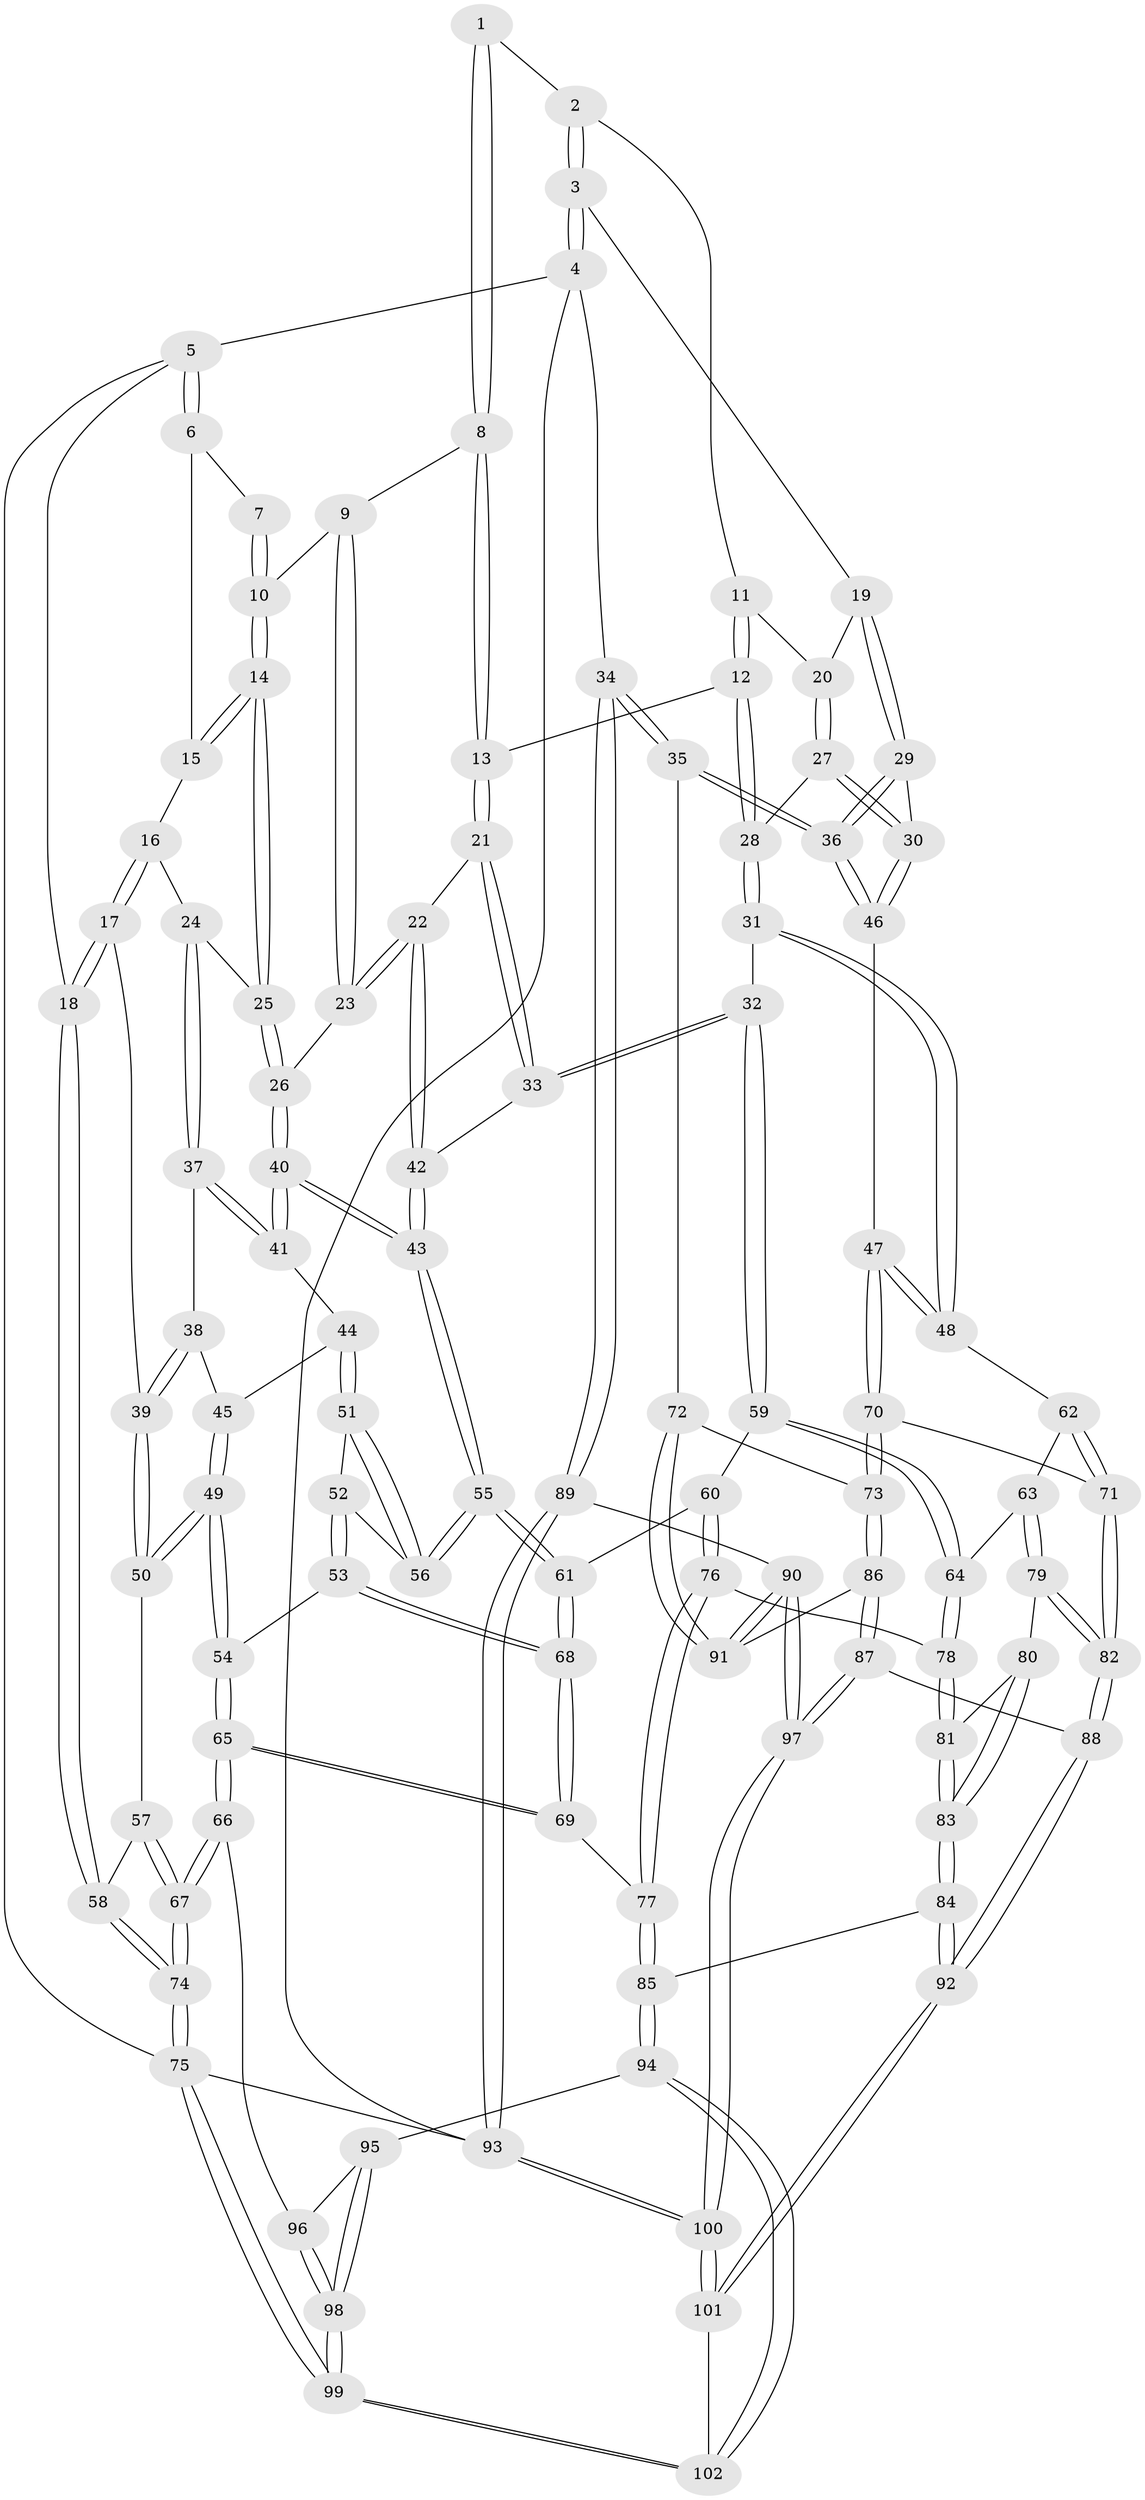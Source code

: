 // Generated by graph-tools (version 1.1) at 2025/11/02/21/25 10:11:13]
// undirected, 102 vertices, 252 edges
graph export_dot {
graph [start="1"]
  node [color=gray90,style=filled];
  1 [pos="+0.4221586735214125+0"];
  2 [pos="+0.8297336055805721+0"];
  3 [pos="+1+0"];
  4 [pos="+1+0"];
  5 [pos="+0+0"];
  6 [pos="+0+0"];
  7 [pos="+0.24360427277558544+0"];
  8 [pos="+0.4150622117031881+0.06753212111500582"];
  9 [pos="+0.3823756964783957+0.0991571827261053"];
  10 [pos="+0.27805162707602027+0.13915699349822364"];
  11 [pos="+0.6515744539539299+0.08429385657010284"];
  12 [pos="+0.5939265366639118+0.14326564277210174"];
  13 [pos="+0.5545940293539409+0.14903009761292974"];
  14 [pos="+0.2569096118067467+0.15320568024030712"];
  15 [pos="+0.06940384106185123+0"];
  16 [pos="+0.08390448640322704+0.1670361276593104"];
  17 [pos="+0+0.275711060276921"];
  18 [pos="+0+0.2608160599397639"];
  19 [pos="+0.958441803556242+0.011438568178039794"];
  20 [pos="+0.7603904611103038+0.20244171403998285"];
  21 [pos="+0.4809484081688174+0.2787148007454858"];
  22 [pos="+0.44115791503276247+0.267983548115907"];
  23 [pos="+0.4183449442530168+0.2575301673347348"];
  24 [pos="+0.234854173864856+0.20951195891265684"];
  25 [pos="+0.2404423035829008+0.20441188194566476"];
  26 [pos="+0.3477829510784409+0.27378298251722333"];
  27 [pos="+0.7510108624591197+0.29659566547360783"];
  28 [pos="+0.6514972329185279+0.25620891855211564"];
  29 [pos="+0.9141173688397809+0.18120464027885513"];
  30 [pos="+0.7532980136001923+0.2996913899353141"];
  31 [pos="+0.5391810217976687+0.36710885905499185"];
  32 [pos="+0.5295018679686091+0.3664992685304197"];
  33 [pos="+0.516481272183933+0.35411800527193354"];
  34 [pos="+1+0.4914941697287272"];
  35 [pos="+0.9630889302100741+0.4656570102626383"];
  36 [pos="+0.9458168557473987+0.45389081177915797"];
  37 [pos="+0.23315991832708816+0.2127981421911181"];
  38 [pos="+0.1927642709184782+0.28121771044018645"];
  39 [pos="+0.07511758024747518+0.31951746229834205"];
  40 [pos="+0.3371816882140613+0.3592951190217853"];
  41 [pos="+0.3127099953493674+0.35592347150322134"];
  42 [pos="+0.3593044477626321+0.3897840742221305"];
  43 [pos="+0.35805155474946054+0.3903164900979976"];
  44 [pos="+0.23667500733386046+0.356678635822368"];
  45 [pos="+0.22544985128101258+0.34791642847769466"];
  46 [pos="+0.7881167308157069+0.4060970715585609"];
  47 [pos="+0.7326841432091673+0.4363284651411111"];
  48 [pos="+0.5995584931624816+0.4041065985955202"];
  49 [pos="+0.14164425009866977+0.45606878131718015"];
  50 [pos="+0.0969161748288032+0.4303369323815171"];
  51 [pos="+0.24316399469862843+0.3816771973229206"];
  52 [pos="+0.2364543180014292+0.44517089147887834"];
  53 [pos="+0.1937787861188536+0.4806666094584194"];
  54 [pos="+0.15166954410641484+0.46809873024239695"];
  55 [pos="+0.34851914935399814+0.45299845808331185"];
  56 [pos="+0.33816315343759806+0.4503600337157303"];
  57 [pos="+0.08819919462868632+0.43616936498243886"];
  58 [pos="+0+0.4660286230144238"];
  59 [pos="+0.5253237662762918+0.37548469775520465"];
  60 [pos="+0.36681892623754647+0.4986856336476108"];
  61 [pos="+0.36500965768886967+0.4971758648351519"];
  62 [pos="+0.5758831109506274+0.5203015274710204"];
  63 [pos="+0.5124364281918536+0.5333247245127162"];
  64 [pos="+0.5019555417665722+0.5272723676773202"];
  65 [pos="+0.08042461030707014+0.6677671849970946"];
  66 [pos="+0.04349026807171687+0.6839312737844735"];
  67 [pos="+0+0.6780262004174192"];
  68 [pos="+0.23782819871684655+0.5370376366200313"];
  69 [pos="+0.21448611871962048+0.6535292261381856"];
  70 [pos="+0.6752725080435+0.5550268763702044"];
  71 [pos="+0.6695878530580989+0.5561633191845501"];
  72 [pos="+0.8981579316302667+0.550759180605753"];
  73 [pos="+0.7106825447409821+0.6130161098841552"];
  74 [pos="+0+0.7046187697729245"];
  75 [pos="+0+1"];
  76 [pos="+0.39303932130348174+0.538327069122052"];
  77 [pos="+0.26095618698328+0.6776396181612379"];
  78 [pos="+0.4025618760729145+0.5436582704583062"];
  79 [pos="+0.5466843342176829+0.6238205547665738"];
  80 [pos="+0.5156770871688605+0.6344750233947116"];
  81 [pos="+0.410356971782529+0.5701006372402704"];
  82 [pos="+0.5700381550328323+0.6376320084917658"];
  83 [pos="+0.42787519157867565+0.6963096490235506"];
  84 [pos="+0.408714184150155+0.7674342089185033"];
  85 [pos="+0.34604646487301105+0.7905227934460396"];
  86 [pos="+0.7296198789245283+0.7130535528515494"];
  87 [pos="+0.6741993430215565+0.7594281463614562"];
  88 [pos="+0.607043802509604+0.77657787983468"];
  89 [pos="+1+0.6897699876336135"];
  90 [pos="+0.8907937958903875+0.7863279319897095"];
  91 [pos="+0.8207917498034933+0.7157046727575854"];
  92 [pos="+0.573442033204165+0.8082526852738829"];
  93 [pos="+1+1"];
  94 [pos="+0.34455903027974916+0.7935682099603296"];
  95 [pos="+0.3048041988437377+0.816087363809982"];
  96 [pos="+0.11090613498451275+0.782220446301261"];
  97 [pos="+0.8418557044383089+0.975065793752823"];
  98 [pos="+0.15408113856191943+0.9622759283369262"];
  99 [pos="+0.04613146469396987+1"];
  100 [pos="+0.85750824043957+1"];
  101 [pos="+0.5976273058458039+1"];
  102 [pos="+0.42779977871083213+1"];
  1 -- 2;
  1 -- 8;
  1 -- 8;
  2 -- 3;
  2 -- 3;
  2 -- 11;
  3 -- 4;
  3 -- 4;
  3 -- 19;
  4 -- 5;
  4 -- 34;
  4 -- 93;
  5 -- 6;
  5 -- 6;
  5 -- 18;
  5 -- 75;
  6 -- 7;
  6 -- 15;
  7 -- 10;
  7 -- 10;
  8 -- 9;
  8 -- 13;
  8 -- 13;
  9 -- 10;
  9 -- 23;
  9 -- 23;
  10 -- 14;
  10 -- 14;
  11 -- 12;
  11 -- 12;
  11 -- 20;
  12 -- 13;
  12 -- 28;
  12 -- 28;
  13 -- 21;
  13 -- 21;
  14 -- 15;
  14 -- 15;
  14 -- 25;
  14 -- 25;
  15 -- 16;
  16 -- 17;
  16 -- 17;
  16 -- 24;
  17 -- 18;
  17 -- 18;
  17 -- 39;
  18 -- 58;
  18 -- 58;
  19 -- 20;
  19 -- 29;
  19 -- 29;
  20 -- 27;
  20 -- 27;
  21 -- 22;
  21 -- 33;
  21 -- 33;
  22 -- 23;
  22 -- 23;
  22 -- 42;
  22 -- 42;
  23 -- 26;
  24 -- 25;
  24 -- 37;
  24 -- 37;
  25 -- 26;
  25 -- 26;
  26 -- 40;
  26 -- 40;
  27 -- 28;
  27 -- 30;
  27 -- 30;
  28 -- 31;
  28 -- 31;
  29 -- 30;
  29 -- 36;
  29 -- 36;
  30 -- 46;
  30 -- 46;
  31 -- 32;
  31 -- 48;
  31 -- 48;
  32 -- 33;
  32 -- 33;
  32 -- 59;
  32 -- 59;
  33 -- 42;
  34 -- 35;
  34 -- 35;
  34 -- 89;
  34 -- 89;
  35 -- 36;
  35 -- 36;
  35 -- 72;
  36 -- 46;
  36 -- 46;
  37 -- 38;
  37 -- 41;
  37 -- 41;
  38 -- 39;
  38 -- 39;
  38 -- 45;
  39 -- 50;
  39 -- 50;
  40 -- 41;
  40 -- 41;
  40 -- 43;
  40 -- 43;
  41 -- 44;
  42 -- 43;
  42 -- 43;
  43 -- 55;
  43 -- 55;
  44 -- 45;
  44 -- 51;
  44 -- 51;
  45 -- 49;
  45 -- 49;
  46 -- 47;
  47 -- 48;
  47 -- 48;
  47 -- 70;
  47 -- 70;
  48 -- 62;
  49 -- 50;
  49 -- 50;
  49 -- 54;
  49 -- 54;
  50 -- 57;
  51 -- 52;
  51 -- 56;
  51 -- 56;
  52 -- 53;
  52 -- 53;
  52 -- 56;
  53 -- 54;
  53 -- 68;
  53 -- 68;
  54 -- 65;
  54 -- 65;
  55 -- 56;
  55 -- 56;
  55 -- 61;
  55 -- 61;
  57 -- 58;
  57 -- 67;
  57 -- 67;
  58 -- 74;
  58 -- 74;
  59 -- 60;
  59 -- 64;
  59 -- 64;
  60 -- 61;
  60 -- 76;
  60 -- 76;
  61 -- 68;
  61 -- 68;
  62 -- 63;
  62 -- 71;
  62 -- 71;
  63 -- 64;
  63 -- 79;
  63 -- 79;
  64 -- 78;
  64 -- 78;
  65 -- 66;
  65 -- 66;
  65 -- 69;
  65 -- 69;
  66 -- 67;
  66 -- 67;
  66 -- 96;
  67 -- 74;
  67 -- 74;
  68 -- 69;
  68 -- 69;
  69 -- 77;
  70 -- 71;
  70 -- 73;
  70 -- 73;
  71 -- 82;
  71 -- 82;
  72 -- 73;
  72 -- 91;
  72 -- 91;
  73 -- 86;
  73 -- 86;
  74 -- 75;
  74 -- 75;
  75 -- 99;
  75 -- 99;
  75 -- 93;
  76 -- 77;
  76 -- 77;
  76 -- 78;
  77 -- 85;
  77 -- 85;
  78 -- 81;
  78 -- 81;
  79 -- 80;
  79 -- 82;
  79 -- 82;
  80 -- 81;
  80 -- 83;
  80 -- 83;
  81 -- 83;
  81 -- 83;
  82 -- 88;
  82 -- 88;
  83 -- 84;
  83 -- 84;
  84 -- 85;
  84 -- 92;
  84 -- 92;
  85 -- 94;
  85 -- 94;
  86 -- 87;
  86 -- 87;
  86 -- 91;
  87 -- 88;
  87 -- 97;
  87 -- 97;
  88 -- 92;
  88 -- 92;
  89 -- 90;
  89 -- 93;
  89 -- 93;
  90 -- 91;
  90 -- 91;
  90 -- 97;
  90 -- 97;
  92 -- 101;
  92 -- 101;
  93 -- 100;
  93 -- 100;
  94 -- 95;
  94 -- 102;
  94 -- 102;
  95 -- 96;
  95 -- 98;
  95 -- 98;
  96 -- 98;
  96 -- 98;
  97 -- 100;
  97 -- 100;
  98 -- 99;
  98 -- 99;
  99 -- 102;
  99 -- 102;
  100 -- 101;
  100 -- 101;
  101 -- 102;
}
